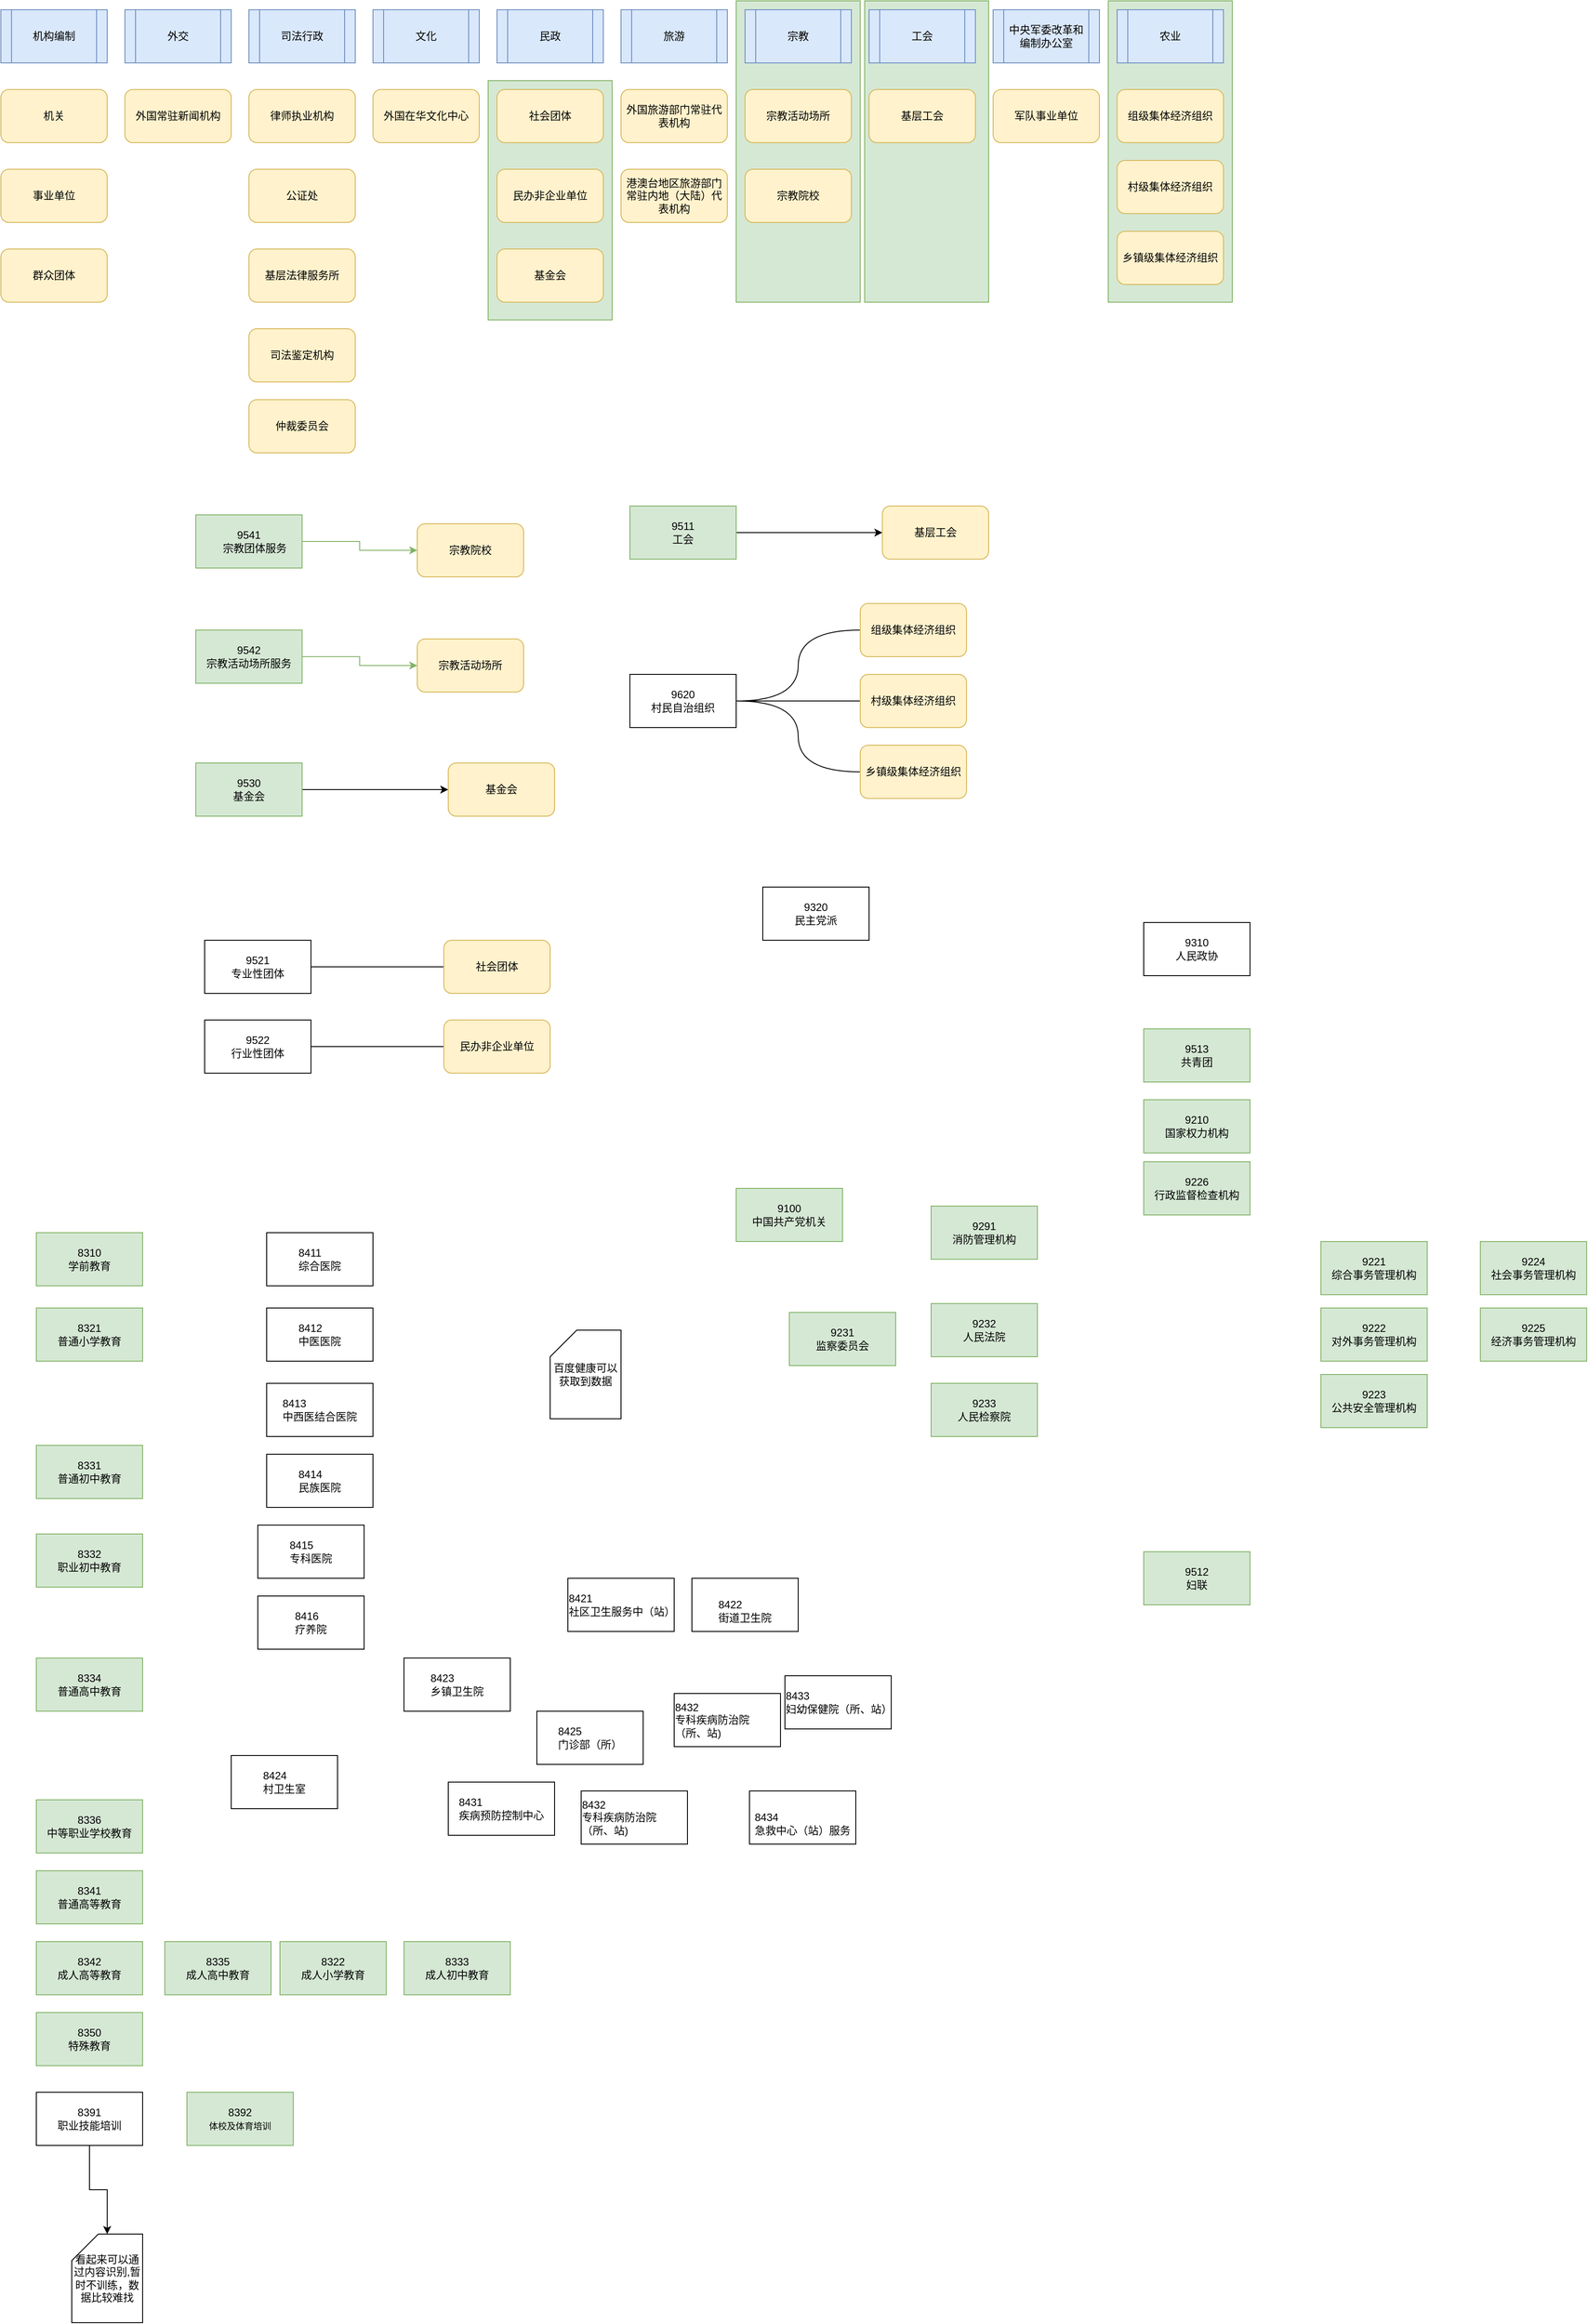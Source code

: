 <mxfile version="24.3.1" type="github">
  <diagram name="第 1 页" id="TCEkxnXiP60emrn67t6N">
    <mxGraphModel dx="1735" dy="1102" grid="1" gridSize="10" guides="1" tooltips="1" connect="1" arrows="1" fold="1" page="1" pageScale="1" pageWidth="1169" pageHeight="827" math="0" shadow="0">
      <root>
        <mxCell id="0" />
        <mxCell id="1" parent="0" />
        <mxCell id="sb7wllfDJqSQQXLiak6v-65" value="" style="rounded=0;whiteSpace=wrap;html=1;fillColor=#d5e8d4;strokeColor=#82b366;" parent="1" vertex="1">
          <mxGeometry x="560" y="90" width="140" height="270" as="geometry" />
        </mxCell>
        <mxCell id="sb7wllfDJqSQQXLiak6v-57" value="" style="rounded=0;whiteSpace=wrap;html=1;fillColor=#d5e8d4;strokeColor=#82b366;" parent="1" vertex="1">
          <mxGeometry x="1260" width="140" height="340" as="geometry" />
        </mxCell>
        <mxCell id="sb7wllfDJqSQQXLiak6v-47" value="" style="rounded=0;whiteSpace=wrap;html=1;fillColor=#d5e8d4;strokeColor=#82b366;" parent="1" vertex="1">
          <mxGeometry x="985" width="140" height="340" as="geometry" />
        </mxCell>
        <mxCell id="sb7wllfDJqSQQXLiak6v-41" value="" style="rounded=0;whiteSpace=wrap;html=1;fillColor=#d5e8d4;strokeColor=#82b366;" parent="1" vertex="1">
          <mxGeometry x="840" width="140" height="340" as="geometry" />
        </mxCell>
        <mxCell id="lLhoDnpnd0AAx_HwMcki-68" style="edgeStyle=orthogonalEdgeStyle;rounded=0;orthogonalLoop=1;jettySize=auto;html=1;exitX=1;exitY=0.5;exitDx=0;exitDy=0;entryX=0;entryY=0.5;entryDx=0;entryDy=0;fillColor=#d5e8d4;strokeColor=#82b366;" edge="1" parent="1" source="sb7wllfDJqSQQXLiak6v-3" target="sb7wllfDJqSQQXLiak6v-6">
          <mxGeometry relative="1" as="geometry" />
        </mxCell>
        <mxCell id="sb7wllfDJqSQQXLiak6v-3" value="&lt;div&gt;&lt;br&gt;&lt;/div&gt;&lt;div&gt;9541&lt;/div&gt;&lt;div&gt;&amp;nbsp; &amp;nbsp; 宗教团体服务&lt;/div&gt;&lt;div&gt;&lt;br&gt;&lt;/div&gt;" style="rounded=0;whiteSpace=wrap;html=1;fillColor=#d5e8d4;strokeColor=#82b366;" parent="1" vertex="1">
          <mxGeometry x="230" y="580" width="120" height="60" as="geometry" />
        </mxCell>
        <mxCell id="lLhoDnpnd0AAx_HwMcki-67" style="edgeStyle=orthogonalEdgeStyle;rounded=0;orthogonalLoop=1;jettySize=auto;html=1;exitX=1;exitY=0.5;exitDx=0;exitDy=0;entryX=0;entryY=0.5;entryDx=0;entryDy=0;fillColor=#d5e8d4;strokeColor=#82b366;" edge="1" parent="1" source="sb7wllfDJqSQQXLiak6v-4" target="sb7wllfDJqSQQXLiak6v-5">
          <mxGeometry relative="1" as="geometry" />
        </mxCell>
        <mxCell id="sb7wllfDJqSQQXLiak6v-4" value="&lt;div&gt;9542&lt;/div&gt;宗教活动场所服务" style="rounded=0;whiteSpace=wrap;html=1;fillColor=#d5e8d4;strokeColor=#82b366;" parent="1" vertex="1">
          <mxGeometry x="230" y="710" width="120" height="60" as="geometry" />
        </mxCell>
        <mxCell id="sb7wllfDJqSQQXLiak6v-5" value="宗教活动场所" style="rounded=1;whiteSpace=wrap;html=1;fillColor=#fff2cc;strokeColor=#d6b656;" parent="1" vertex="1">
          <mxGeometry x="480" y="720" width="120" height="60" as="geometry" />
        </mxCell>
        <mxCell id="sb7wllfDJqSQQXLiak6v-6" value="宗教院校" style="rounded=1;whiteSpace=wrap;html=1;fillColor=#fff2cc;strokeColor=#d6b656;" parent="1" vertex="1">
          <mxGeometry x="480" y="590" width="120" height="60" as="geometry" />
        </mxCell>
        <mxCell id="sb7wllfDJqSQQXLiak6v-7" value="机构编制" style="shape=process;whiteSpace=wrap;html=1;backgroundOutline=1;fillColor=#dae8fc;strokeColor=#6c8ebf;" parent="1" vertex="1">
          <mxGeometry x="10" y="10" width="120" height="60" as="geometry" />
        </mxCell>
        <mxCell id="sb7wllfDJqSQQXLiak6v-8" value="机关" style="rounded=1;whiteSpace=wrap;html=1;fillColor=#fff2cc;strokeColor=#d6b656;" parent="1" vertex="1">
          <mxGeometry x="10" y="100" width="120" height="60" as="geometry" />
        </mxCell>
        <mxCell id="sb7wllfDJqSQQXLiak6v-9" value="事业单位" style="rounded=1;whiteSpace=wrap;html=1;fillColor=#fff2cc;strokeColor=#d6b656;" parent="1" vertex="1">
          <mxGeometry x="10" y="190" width="120" height="60" as="geometry" />
        </mxCell>
        <mxCell id="sb7wllfDJqSQQXLiak6v-10" value="群众团体" style="rounded=1;whiteSpace=wrap;html=1;fillColor=#fff2cc;strokeColor=#d6b656;" parent="1" vertex="1">
          <mxGeometry x="10" y="280" width="120" height="60" as="geometry" />
        </mxCell>
        <mxCell id="sb7wllfDJqSQQXLiak6v-12" value="外交" style="shape=process;whiteSpace=wrap;html=1;backgroundOutline=1;fillColor=#dae8fc;strokeColor=#6c8ebf;" parent="1" vertex="1">
          <mxGeometry x="150" y="10" width="120" height="60" as="geometry" />
        </mxCell>
        <mxCell id="sb7wllfDJqSQQXLiak6v-13" value="外国常驻新闻机构" style="rounded=1;whiteSpace=wrap;html=1;fillColor=#fff2cc;strokeColor=#d6b656;" parent="1" vertex="1">
          <mxGeometry x="150" y="100" width="120" height="60" as="geometry" />
        </mxCell>
        <mxCell id="sb7wllfDJqSQQXLiak6v-14" value="司法行政" style="shape=process;whiteSpace=wrap;html=1;backgroundOutline=1;fillColor=#dae8fc;strokeColor=#6c8ebf;" parent="1" vertex="1">
          <mxGeometry x="290" y="10" width="120" height="60" as="geometry" />
        </mxCell>
        <mxCell id="sb7wllfDJqSQQXLiak6v-15" value="律师执业机构" style="rounded=1;whiteSpace=wrap;html=1;fillColor=#fff2cc;strokeColor=#d6b656;" parent="1" vertex="1">
          <mxGeometry x="290" y="100" width="120" height="60" as="geometry" />
        </mxCell>
        <mxCell id="sb7wllfDJqSQQXLiak6v-16" value="公证处" style="rounded=1;whiteSpace=wrap;html=1;fillColor=#fff2cc;strokeColor=#d6b656;" parent="1" vertex="1">
          <mxGeometry x="290" y="190" width="120" height="60" as="geometry" />
        </mxCell>
        <mxCell id="sb7wllfDJqSQQXLiak6v-17" value="基层法律服务所" style="rounded=1;whiteSpace=wrap;html=1;fillColor=#fff2cc;strokeColor=#d6b656;" parent="1" vertex="1">
          <mxGeometry x="290" y="280" width="120" height="60" as="geometry" />
        </mxCell>
        <mxCell id="sb7wllfDJqSQQXLiak6v-18" value="司法鉴定机构" style="rounded=1;whiteSpace=wrap;html=1;fillColor=#fff2cc;strokeColor=#d6b656;" parent="1" vertex="1">
          <mxGeometry x="290" y="370" width="120" height="60" as="geometry" />
        </mxCell>
        <mxCell id="sb7wllfDJqSQQXLiak6v-19" value="仲裁委员会" style="rounded=1;whiteSpace=wrap;html=1;fillColor=#fff2cc;strokeColor=#d6b656;" parent="1" vertex="1">
          <mxGeometry x="290" y="450" width="120" height="60" as="geometry" />
        </mxCell>
        <mxCell id="sb7wllfDJqSQQXLiak6v-20" value="文化" style="shape=process;whiteSpace=wrap;html=1;backgroundOutline=1;fillColor=#dae8fc;strokeColor=#6c8ebf;" parent="1" vertex="1">
          <mxGeometry x="430" y="10" width="120" height="60" as="geometry" />
        </mxCell>
        <mxCell id="sb7wllfDJqSQQXLiak6v-22" value="外国在华文化中心" style="rounded=1;whiteSpace=wrap;html=1;fillColor=#fff2cc;strokeColor=#d6b656;" parent="1" vertex="1">
          <mxGeometry x="430" y="100" width="120" height="60" as="geometry" />
        </mxCell>
        <mxCell id="sb7wllfDJqSQQXLiak6v-23" value="民政" style="shape=process;whiteSpace=wrap;html=1;backgroundOutline=1;fillColor=#dae8fc;strokeColor=#6c8ebf;" parent="1" vertex="1">
          <mxGeometry x="570" y="10" width="120" height="60" as="geometry" />
        </mxCell>
        <mxCell id="sb7wllfDJqSQQXLiak6v-24" value="旅游" style="shape=process;whiteSpace=wrap;html=1;backgroundOutline=1;fillColor=#dae8fc;strokeColor=#6c8ebf;" parent="1" vertex="1">
          <mxGeometry x="710" y="10" width="120" height="60" as="geometry" />
        </mxCell>
        <mxCell id="sb7wllfDJqSQQXLiak6v-25" value="宗教" style="shape=process;whiteSpace=wrap;html=1;backgroundOutline=1;fillColor=#dae8fc;strokeColor=#6c8ebf;" parent="1" vertex="1">
          <mxGeometry x="850" y="10" width="120" height="60" as="geometry" />
        </mxCell>
        <mxCell id="sb7wllfDJqSQQXLiak6v-26" value="工会" style="shape=process;whiteSpace=wrap;html=1;backgroundOutline=1;fillColor=#dae8fc;strokeColor=#6c8ebf;" parent="1" vertex="1">
          <mxGeometry x="990" y="10" width="120" height="60" as="geometry" />
        </mxCell>
        <mxCell id="sb7wllfDJqSQQXLiak6v-27" value="中央军委改革和编制办公室" style="shape=process;whiteSpace=wrap;html=1;backgroundOutline=1;fillColor=#dae8fc;strokeColor=#6c8ebf;" parent="1" vertex="1">
          <mxGeometry x="1130" y="10" width="120" height="60" as="geometry" />
        </mxCell>
        <mxCell id="sb7wllfDJqSQQXLiak6v-28" value="农业" style="shape=process;whiteSpace=wrap;html=1;backgroundOutline=1;fillColor=#dae8fc;strokeColor=#6c8ebf;" parent="1" vertex="1">
          <mxGeometry x="1270" y="10" width="120" height="60" as="geometry" />
        </mxCell>
        <mxCell id="sb7wllfDJqSQQXLiak6v-29" value="社会团体" style="rounded=1;whiteSpace=wrap;html=1;fillColor=#fff2cc;strokeColor=#d6b656;" parent="1" vertex="1">
          <mxGeometry x="570" y="100" width="120" height="60" as="geometry" />
        </mxCell>
        <mxCell id="sb7wllfDJqSQQXLiak6v-30" value="民办非企业单位" style="rounded=1;whiteSpace=wrap;html=1;fillColor=#fff2cc;strokeColor=#d6b656;" parent="1" vertex="1">
          <mxGeometry x="570" y="190" width="120" height="60" as="geometry" />
        </mxCell>
        <mxCell id="sb7wllfDJqSQQXLiak6v-31" value="基金会" style="rounded=1;whiteSpace=wrap;html=1;fillColor=#fff2cc;strokeColor=#d6b656;" parent="1" vertex="1">
          <mxGeometry x="570" y="280" width="120" height="60" as="geometry" />
        </mxCell>
        <mxCell id="sb7wllfDJqSQQXLiak6v-32" value="外国旅游部门常驻代表机构" style="rounded=1;whiteSpace=wrap;html=1;fillColor=#fff2cc;strokeColor=#d6b656;" parent="1" vertex="1">
          <mxGeometry x="710" y="100" width="120" height="60" as="geometry" />
        </mxCell>
        <mxCell id="sb7wllfDJqSQQXLiak6v-33" value="港澳台地区旅游部门常驻内地（大陆）代表机构" style="rounded=1;whiteSpace=wrap;html=1;fillColor=#fff2cc;strokeColor=#d6b656;" parent="1" vertex="1">
          <mxGeometry x="710" y="190" width="120" height="60" as="geometry" />
        </mxCell>
        <mxCell id="sb7wllfDJqSQQXLiak6v-34" value="宗教活动场所" style="rounded=1;whiteSpace=wrap;html=1;fillColor=#fff2cc;strokeColor=#d6b656;" parent="1" vertex="1">
          <mxGeometry x="850" y="100" width="120" height="60" as="geometry" />
        </mxCell>
        <mxCell id="sb7wllfDJqSQQXLiak6v-35" value="宗教院校" style="rounded=1;whiteSpace=wrap;html=1;fillColor=#fff2cc;strokeColor=#d6b656;" parent="1" vertex="1">
          <mxGeometry x="850" y="190" width="120" height="60" as="geometry" />
        </mxCell>
        <mxCell id="sb7wllfDJqSQQXLiak6v-36" value="基层工会" style="rounded=1;whiteSpace=wrap;html=1;fillColor=#fff2cc;strokeColor=#d6b656;" parent="1" vertex="1">
          <mxGeometry x="990" y="100" width="120" height="60" as="geometry" />
        </mxCell>
        <mxCell id="sb7wllfDJqSQQXLiak6v-37" value="军队事业单位" style="rounded=1;whiteSpace=wrap;html=1;fillColor=#fff2cc;strokeColor=#d6b656;" parent="1" vertex="1">
          <mxGeometry x="1130" y="100" width="120" height="60" as="geometry" />
        </mxCell>
        <mxCell id="sb7wllfDJqSQQXLiak6v-38" value="组级集体经济组织" style="rounded=1;whiteSpace=wrap;html=1;fillColor=#fff2cc;strokeColor=#d6b656;" parent="1" vertex="1">
          <mxGeometry x="1270" y="100" width="120" height="60" as="geometry" />
        </mxCell>
        <mxCell id="sb7wllfDJqSQQXLiak6v-39" value="村级集体经济组织" style="rounded=1;whiteSpace=wrap;html=1;fillColor=#fff2cc;strokeColor=#d6b656;" parent="1" vertex="1">
          <mxGeometry x="1270" y="180" width="120" height="60" as="geometry" />
        </mxCell>
        <mxCell id="sb7wllfDJqSQQXLiak6v-40" value="乡镇级集体经济组织" style="rounded=1;whiteSpace=wrap;html=1;fillColor=#fff2cc;strokeColor=#d6b656;" parent="1" vertex="1">
          <mxGeometry x="1270" y="260" width="120" height="60" as="geometry" />
        </mxCell>
        <mxCell id="sb7wllfDJqSQQXLiak6v-44" style="edgeStyle=orthogonalEdgeStyle;rounded=0;orthogonalLoop=1;jettySize=auto;html=1;exitX=1;exitY=0.5;exitDx=0;exitDy=0;" parent="1" source="sb7wllfDJqSQQXLiak6v-45" target="sb7wllfDJqSQQXLiak6v-46" edge="1">
          <mxGeometry relative="1" as="geometry" />
        </mxCell>
        <mxCell id="sb7wllfDJqSQQXLiak6v-45" value="9511&lt;div&gt;&lt;/div&gt;&lt;div&gt;工会&lt;br&gt;&lt;/div&gt;" style="rounded=0;whiteSpace=wrap;html=1;fillColor=#d5e8d4;strokeColor=#82b366;" parent="1" vertex="1">
          <mxGeometry x="720" y="570" width="120" height="60" as="geometry" />
        </mxCell>
        <mxCell id="sb7wllfDJqSQQXLiak6v-46" value="基层工会" style="rounded=1;whiteSpace=wrap;html=1;fillColor=#fff2cc;strokeColor=#d6b656;" parent="1" vertex="1">
          <mxGeometry x="1005" y="570" width="120" height="60" as="geometry" />
        </mxCell>
        <mxCell id="sb7wllfDJqSQQXLiak6v-54" style="edgeStyle=orthogonalEdgeStyle;rounded=0;orthogonalLoop=1;jettySize=auto;html=1;exitX=1;exitY=0.5;exitDx=0;exitDy=0;entryX=0;entryY=0.5;entryDx=0;entryDy=0;curved=1;endArrow=none;endFill=0;" parent="1" source="sb7wllfDJqSQQXLiak6v-49" target="sb7wllfDJqSQQXLiak6v-51" edge="1">
          <mxGeometry relative="1" as="geometry" />
        </mxCell>
        <mxCell id="sb7wllfDJqSQQXLiak6v-55" style="edgeStyle=orthogonalEdgeStyle;rounded=0;orthogonalLoop=1;jettySize=auto;html=1;exitX=1;exitY=0.5;exitDx=0;exitDy=0;curved=1;endArrow=none;endFill=0;" parent="1" source="sb7wllfDJqSQQXLiak6v-49" target="sb7wllfDJqSQQXLiak6v-52" edge="1">
          <mxGeometry relative="1" as="geometry" />
        </mxCell>
        <mxCell id="sb7wllfDJqSQQXLiak6v-56" style="edgeStyle=orthogonalEdgeStyle;rounded=0;orthogonalLoop=1;jettySize=auto;html=1;exitX=1;exitY=0.5;exitDx=0;exitDy=0;entryX=0;entryY=0.5;entryDx=0;entryDy=0;curved=1;endArrow=none;endFill=0;" parent="1" source="sb7wllfDJqSQQXLiak6v-49" target="sb7wllfDJqSQQXLiak6v-53" edge="1">
          <mxGeometry relative="1" as="geometry" />
        </mxCell>
        <mxCell id="sb7wllfDJqSQQXLiak6v-49" value="&lt;div&gt;9620&lt;br&gt;村民自治组织&lt;br&gt;&lt;/div&gt;" style="rounded=0;whiteSpace=wrap;html=1;" parent="1" vertex="1">
          <mxGeometry x="720" y="760" width="120" height="60" as="geometry" />
        </mxCell>
        <mxCell id="sb7wllfDJqSQQXLiak6v-51" value="组级集体经济组织" style="rounded=1;whiteSpace=wrap;html=1;fillColor=#fff2cc;strokeColor=#d6b656;" parent="1" vertex="1">
          <mxGeometry x="980" y="680" width="120" height="60" as="geometry" />
        </mxCell>
        <mxCell id="sb7wllfDJqSQQXLiak6v-52" value="村级集体经济组织" style="rounded=1;whiteSpace=wrap;html=1;fillColor=#fff2cc;strokeColor=#d6b656;" parent="1" vertex="1">
          <mxGeometry x="980" y="760" width="120" height="60" as="geometry" />
        </mxCell>
        <mxCell id="sb7wllfDJqSQQXLiak6v-53" value="乡镇级集体经济组织" style="rounded=1;whiteSpace=wrap;html=1;fillColor=#fff2cc;strokeColor=#d6b656;" parent="1" vertex="1">
          <mxGeometry x="980" y="840" width="120" height="60" as="geometry" />
        </mxCell>
        <mxCell id="sb7wllfDJqSQQXLiak6v-58" style="edgeStyle=orthogonalEdgeStyle;rounded=0;orthogonalLoop=1;jettySize=auto;html=1;exitX=1;exitY=0.5;exitDx=0;exitDy=0;" parent="1" source="sb7wllfDJqSQQXLiak6v-59" target="sb7wllfDJqSQQXLiak6v-60" edge="1">
          <mxGeometry relative="1" as="geometry" />
        </mxCell>
        <mxCell id="sb7wllfDJqSQQXLiak6v-59" value="9530&lt;br&gt;基金会&lt;br&gt;&lt;div&gt;&lt;/div&gt;" style="rounded=0;whiteSpace=wrap;html=1;fillColor=#d5e8d4;strokeColor=#82b366;" parent="1" vertex="1">
          <mxGeometry x="230" y="860" width="120" height="60" as="geometry" />
        </mxCell>
        <mxCell id="sb7wllfDJqSQQXLiak6v-60" value="基金会" style="rounded=1;whiteSpace=wrap;html=1;fillColor=#fff2cc;strokeColor=#d6b656;" parent="1" vertex="1">
          <mxGeometry x="515" y="860" width="120" height="60" as="geometry" />
        </mxCell>
        <mxCell id="sb7wllfDJqSQQXLiak6v-62" style="edgeStyle=orthogonalEdgeStyle;rounded=0;orthogonalLoop=1;jettySize=auto;html=1;exitX=1;exitY=0.5;exitDx=0;exitDy=0;endArrow=none;endFill=0;" parent="1" source="sb7wllfDJqSQQXLiak6v-63" edge="1">
          <mxGeometry relative="1" as="geometry">
            <mxPoint x="530" y="1090" as="targetPoint" />
          </mxGeometry>
        </mxCell>
        <mxCell id="sb7wllfDJqSQQXLiak6v-63" value="&lt;div&gt;&lt;span style=&quot;background-color: initial;&quot;&gt;9521&lt;/span&gt;&lt;br&gt;&lt;/div&gt;&lt;div&gt;&lt;span style=&quot;background-color: initial;&quot;&gt;专业性团体&lt;/span&gt;&lt;/div&gt;&lt;div&gt;&lt;/div&gt;" style="rounded=0;whiteSpace=wrap;html=1;" parent="1" vertex="1">
          <mxGeometry x="240" y="1060" width="120" height="60" as="geometry" />
        </mxCell>
        <mxCell id="sb7wllfDJqSQQXLiak6v-66" value="社会团体" style="rounded=1;whiteSpace=wrap;html=1;fillColor=#fff2cc;strokeColor=#d6b656;" parent="1" vertex="1">
          <mxGeometry x="510" y="1060" width="120" height="60" as="geometry" />
        </mxCell>
        <mxCell id="sb7wllfDJqSQQXLiak6v-67" style="edgeStyle=orthogonalEdgeStyle;rounded=0;orthogonalLoop=1;jettySize=auto;html=1;exitX=1;exitY=0.5;exitDx=0;exitDy=0;endArrow=none;endFill=0;" parent="1" source="sb7wllfDJqSQQXLiak6v-68" edge="1">
          <mxGeometry relative="1" as="geometry">
            <mxPoint x="530" y="1180" as="targetPoint" />
          </mxGeometry>
        </mxCell>
        <mxCell id="sb7wllfDJqSQQXLiak6v-68" value="&lt;div&gt;9522&lt;br&gt;&lt;/div&gt;&lt;div&gt;行业性团体&lt;br&gt;&lt;/div&gt;&lt;div&gt;&lt;/div&gt;" style="rounded=0;whiteSpace=wrap;html=1;" parent="1" vertex="1">
          <mxGeometry x="240" y="1150" width="120" height="60" as="geometry" />
        </mxCell>
        <mxCell id="sb7wllfDJqSQQXLiak6v-69" value="民办非企业单位" style="rounded=1;whiteSpace=wrap;html=1;fillColor=#fff2cc;strokeColor=#d6b656;" parent="1" vertex="1">
          <mxGeometry x="510" y="1150" width="120" height="60" as="geometry" />
        </mxCell>
        <mxCell id="sb7wllfDJqSQQXLiak6v-71" value="&lt;div&gt;9224&lt;br&gt;社会事务管理机构&lt;/div&gt;&lt;div&gt;&lt;/div&gt;" style="rounded=0;whiteSpace=wrap;html=1;fillColor=#d5e8d4;strokeColor=#82b366;" parent="1" vertex="1">
          <mxGeometry x="1680" y="1400" width="120" height="60" as="geometry" />
        </mxCell>
        <mxCell id="lLhoDnpnd0AAx_HwMcki-2" value="&lt;div&gt;&lt;span style=&quot;text-align: left;&quot;&gt;8310&lt;br&gt;&lt;/span&gt;&lt;span style=&quot;text-align: left;&quot;&gt;学前教育&lt;/span&gt;&lt;br&gt;&lt;/div&gt;&lt;div&gt;&lt;/div&gt;" style="rounded=0;whiteSpace=wrap;html=1;fillColor=#d5e8d4;strokeColor=#82b366;" vertex="1" parent="1">
          <mxGeometry x="50" y="1390" width="120" height="60" as="geometry" />
        </mxCell>
        <mxCell id="lLhoDnpnd0AAx_HwMcki-3" value="&lt;div&gt;&lt;span style=&quot;text-align: left;&quot;&gt;8321&lt;br&gt;&lt;/span&gt;&lt;span style=&quot;text-align: left;&quot;&gt;普通小学教育&lt;/span&gt;&lt;br&gt;&lt;/div&gt;&lt;div&gt;&lt;/div&gt;" style="rounded=0;whiteSpace=wrap;html=1;fillColor=#d5e8d4;strokeColor=#82b366;" vertex="1" parent="1">
          <mxGeometry x="50" y="1475" width="120" height="60" as="geometry" />
        </mxCell>
        <mxCell id="lLhoDnpnd0AAx_HwMcki-4" value="&lt;div&gt;&lt;span style=&quot;text-align: left;&quot;&gt;8322&lt;br&gt;&lt;/span&gt;&lt;span style=&quot;text-align: left;&quot;&gt;成人小学教育&lt;/span&gt;&lt;br&gt;&lt;/div&gt;&lt;div&gt;&lt;/div&gt;" style="rounded=0;whiteSpace=wrap;html=1;fillColor=#d5e8d4;strokeColor=#82b366;" vertex="1" parent="1">
          <mxGeometry x="325" y="2190" width="120" height="60" as="geometry" />
        </mxCell>
        <mxCell id="lLhoDnpnd0AAx_HwMcki-5" value="&lt;div&gt;&lt;span style=&quot;text-align: left;&quot;&gt;8331&lt;/span&gt;&lt;span style=&quot;text-align: left;&quot;&gt;&lt;br&gt;&lt;/span&gt;&lt;span style=&quot;text-align: left;&quot;&gt;普通初中教育&lt;/span&gt;&lt;br&gt;&lt;/div&gt;&lt;div&gt;&lt;/div&gt;" style="rounded=0;whiteSpace=wrap;html=1;fillColor=#d5e8d4;strokeColor=#82b366;" vertex="1" parent="1">
          <mxGeometry x="50" y="1630" width="120" height="60" as="geometry" />
        </mxCell>
        <mxCell id="lLhoDnpnd0AAx_HwMcki-6" value="&lt;div&gt;&lt;span style=&quot;text-align: left;&quot;&gt;8332&lt;br&gt;&lt;/span&gt;&lt;span style=&quot;text-align: left;&quot;&gt;职业初中教育&lt;/span&gt;&lt;br&gt;&lt;/div&gt;&lt;div&gt;&lt;/div&gt;" style="rounded=0;whiteSpace=wrap;html=1;fillColor=#d5e8d4;strokeColor=#82b366;" vertex="1" parent="1">
          <mxGeometry x="50" y="1730" width="120" height="60" as="geometry" />
        </mxCell>
        <mxCell id="lLhoDnpnd0AAx_HwMcki-7" value="&lt;div&gt;&lt;span style=&quot;text-align: left;&quot;&gt;8333&lt;br&gt;&lt;/span&gt;&lt;span style=&quot;text-align: left;&quot;&gt;成人初中教育&lt;/span&gt;&lt;br&gt;&lt;/div&gt;&lt;div&gt;&lt;/div&gt;" style="rounded=0;whiteSpace=wrap;html=1;fillColor=#d5e8d4;strokeColor=#82b366;" vertex="1" parent="1">
          <mxGeometry x="465" y="2190" width="120" height="60" as="geometry" />
        </mxCell>
        <mxCell id="lLhoDnpnd0AAx_HwMcki-8" value="&lt;div&gt;&lt;span style=&quot;text-align: left;&quot;&gt;8334&lt;br&gt;&lt;/span&gt;&lt;span style=&quot;text-align: left;&quot;&gt;普通高中教育&lt;/span&gt;&lt;br&gt;&lt;/div&gt;&lt;div&gt;&lt;/div&gt;" style="rounded=0;whiteSpace=wrap;html=1;fillColor=#d5e8d4;strokeColor=#82b366;" vertex="1" parent="1">
          <mxGeometry x="50" y="1870" width="120" height="60" as="geometry" />
        </mxCell>
        <mxCell id="lLhoDnpnd0AAx_HwMcki-9" value="&lt;div&gt;&lt;span style=&quot;text-align: left;&quot;&gt;8335&lt;br&gt;&lt;/span&gt;&lt;span style=&quot;text-align: left;&quot;&gt;成人高中教育&lt;/span&gt;&lt;br&gt;&lt;/div&gt;&lt;div&gt;&lt;/div&gt;" style="rounded=0;whiteSpace=wrap;html=1;fillColor=#d5e8d4;strokeColor=#82b366;" vertex="1" parent="1">
          <mxGeometry x="195" y="2190" width="120" height="60" as="geometry" />
        </mxCell>
        <mxCell id="lLhoDnpnd0AAx_HwMcki-10" value="&lt;div&gt;&lt;span style=&quot;text-align: left;&quot;&gt;8336&lt;br&gt;&lt;/span&gt;&lt;span style=&quot;text-align: left;&quot;&gt;中等职业学校教育&lt;/span&gt;&lt;br&gt;&lt;/div&gt;&lt;div&gt;&lt;/div&gt;" style="rounded=0;whiteSpace=wrap;html=1;fillColor=#d5e8d4;strokeColor=#82b366;" vertex="1" parent="1">
          <mxGeometry x="50" y="2030" width="120" height="60" as="geometry" />
        </mxCell>
        <mxCell id="lLhoDnpnd0AAx_HwMcki-11" value="&lt;div&gt;&lt;span style=&quot;text-align: left;&quot;&gt;8341&lt;br&gt;&lt;/span&gt;&lt;span style=&quot;text-align: left;&quot;&gt;普通高等教育&lt;/span&gt;&lt;br&gt;&lt;/div&gt;&lt;div&gt;&lt;/div&gt;" style="rounded=0;whiteSpace=wrap;html=1;fillColor=#d5e8d4;strokeColor=#82b366;" vertex="1" parent="1">
          <mxGeometry x="50" y="2110" width="120" height="60" as="geometry" />
        </mxCell>
        <mxCell id="lLhoDnpnd0AAx_HwMcki-12" value="&lt;div&gt;&lt;span style=&quot;text-align: left;&quot;&gt;8342&lt;br&gt;&lt;/span&gt;&lt;span style=&quot;text-align: left;&quot;&gt;成人高等教育&lt;/span&gt;&lt;br&gt;&lt;/div&gt;&lt;div&gt;&lt;/div&gt;" style="rounded=0;whiteSpace=wrap;html=1;fillColor=#d5e8d4;strokeColor=#82b366;" vertex="1" parent="1">
          <mxGeometry x="50" y="2190" width="120" height="60" as="geometry" />
        </mxCell>
        <mxCell id="lLhoDnpnd0AAx_HwMcki-13" value="&lt;div&gt;&lt;span style=&quot;text-align: left; background-color: initial;&quot;&gt;8350&lt;br&gt;&lt;div style=&quot;text-align: left;&quot;&gt;特殊教育&lt;br&gt;&lt;/div&gt;&lt;/span&gt;&lt;/div&gt;&lt;div&gt;&lt;/div&gt;" style="rounded=0;whiteSpace=wrap;html=1;fillColor=#d5e8d4;strokeColor=#82b366;" vertex="1" parent="1">
          <mxGeometry x="50" y="2270" width="120" height="60" as="geometry" />
        </mxCell>
        <mxCell id="lLhoDnpnd0AAx_HwMcki-14" value="&lt;div&gt;&lt;span style=&quot;text-align: left;&quot;&gt;8391&lt;br&gt;&lt;/span&gt;&lt;span style=&quot;text-align: left;&quot;&gt;职业技能培训&lt;/span&gt;&lt;br&gt;&lt;/div&gt;&lt;div&gt;&lt;/div&gt;" style="rounded=0;whiteSpace=wrap;html=1;" vertex="1" parent="1">
          <mxGeometry x="50" y="2360" width="120" height="60" as="geometry" />
        </mxCell>
        <mxCell id="lLhoDnpnd0AAx_HwMcki-15" value="&lt;div&gt;&lt;div style=&quot;text-align: left;&quot;&gt;8411&lt;/div&gt;&lt;div style=&quot;text-align: left;&quot;&gt;&lt;span style=&quot;background-color: initial;&quot;&gt;综合医院&lt;/span&gt;&lt;/div&gt;&lt;/div&gt;&lt;div&gt;&lt;/div&gt;" style="rounded=0;whiteSpace=wrap;html=1;" vertex="1" parent="1">
          <mxGeometry x="310" y="1390" width="120" height="60" as="geometry" />
        </mxCell>
        <mxCell id="lLhoDnpnd0AAx_HwMcki-16" value="&lt;div&gt;&lt;div style=&quot;text-align: left;&quot;&gt;&lt;div&gt;8412&lt;/div&gt;&lt;div&gt;中医医院&lt;/div&gt;&lt;/div&gt;&lt;/div&gt;&lt;div&gt;&lt;/div&gt;" style="rounded=0;whiteSpace=wrap;html=1;" vertex="1" parent="1">
          <mxGeometry x="310" y="1475" width="120" height="60" as="geometry" />
        </mxCell>
        <mxCell id="lLhoDnpnd0AAx_HwMcki-25" value="&lt;div&gt;&lt;div style=&quot;text-align: left;&quot;&gt;&lt;div&gt;8416&lt;/div&gt;&lt;div&gt;疗养院&lt;/div&gt;&lt;/div&gt;&lt;/div&gt;&lt;div&gt;&lt;/div&gt;" style="rounded=0;whiteSpace=wrap;html=1;" vertex="1" parent="1">
          <mxGeometry x="300" y="1800" width="120" height="60" as="geometry" />
        </mxCell>
        <mxCell id="lLhoDnpnd0AAx_HwMcki-26" value="&lt;div&gt;&lt;div style=&quot;text-align: left;&quot;&gt;&lt;div&gt;8425&lt;/div&gt;&lt;div&gt;门诊部（所）&lt;/div&gt;&lt;/div&gt;&lt;/div&gt;&lt;div&gt;&lt;/div&gt;" style="rounded=0;whiteSpace=wrap;html=1;" vertex="1" parent="1">
          <mxGeometry x="615" y="1930" width="120" height="60" as="geometry" />
        </mxCell>
        <mxCell id="lLhoDnpnd0AAx_HwMcki-27" value="&lt;div&gt;&lt;div style=&quot;text-align: left;&quot;&gt;&lt;div&gt;8421&lt;/div&gt;&lt;div&gt;社区卫生服务中（站）&lt;/div&gt;&lt;/div&gt;&lt;/div&gt;&lt;div&gt;&lt;/div&gt;" style="rounded=0;whiteSpace=wrap;html=1;" vertex="1" parent="1">
          <mxGeometry x="650" y="1780" width="120" height="60" as="geometry" />
        </mxCell>
        <mxCell id="lLhoDnpnd0AAx_HwMcki-29" value="&lt;div&gt;&lt;div style=&quot;text-align: left;&quot;&gt;&lt;div&gt;8415&lt;/div&gt;&lt;div&gt;专科医院&lt;/div&gt;&lt;/div&gt;&lt;/div&gt;&lt;div&gt;&lt;/div&gt;" style="rounded=0;whiteSpace=wrap;html=1;" vertex="1" parent="1">
          <mxGeometry x="300" y="1720" width="120" height="60" as="geometry" />
        </mxCell>
        <mxCell id="lLhoDnpnd0AAx_HwMcki-30" value="&lt;div&gt;&lt;div style=&quot;text-align: left;&quot;&gt;&lt;div&gt;8424&lt;/div&gt;&lt;div&gt;村卫生室&lt;/div&gt;&lt;/div&gt;&lt;/div&gt;&lt;div&gt;&lt;/div&gt;" style="rounded=0;whiteSpace=wrap;html=1;" vertex="1" parent="1">
          <mxGeometry x="270" y="1980" width="120" height="60" as="geometry" />
        </mxCell>
        <mxCell id="lLhoDnpnd0AAx_HwMcki-31" value="&lt;div&gt;&lt;div style=&quot;text-align: left;&quot;&gt;&lt;div&gt;8423&lt;/div&gt;&lt;div&gt;乡镇卫生院&lt;/div&gt;&lt;/div&gt;&lt;/div&gt;&lt;div&gt;&lt;/div&gt;" style="rounded=0;whiteSpace=wrap;html=1;" vertex="1" parent="1">
          <mxGeometry x="465" y="1870" width="120" height="60" as="geometry" />
        </mxCell>
        <mxCell id="lLhoDnpnd0AAx_HwMcki-32" value="&lt;div&gt;&lt;div style=&quot;text-align: left;&quot;&gt;&lt;div&gt;8413&lt;/div&gt;&lt;div&gt;中西医结合医院&lt;/div&gt;&lt;/div&gt;&lt;/div&gt;&lt;div&gt;&lt;/div&gt;" style="rounded=0;whiteSpace=wrap;html=1;" vertex="1" parent="1">
          <mxGeometry x="310" y="1560" width="120" height="60" as="geometry" />
        </mxCell>
        <mxCell id="lLhoDnpnd0AAx_HwMcki-33" value="&lt;div&gt;&lt;div style=&quot;text-align: left;&quot;&gt;&lt;div&gt;8414&lt;/div&gt;&lt;div&gt;民族医院&lt;/div&gt;&lt;/div&gt;&lt;/div&gt;&lt;div&gt;&lt;/div&gt;" style="rounded=0;whiteSpace=wrap;html=1;" vertex="1" parent="1">
          <mxGeometry x="310" y="1640" width="120" height="60" as="geometry" />
        </mxCell>
        <mxCell id="lLhoDnpnd0AAx_HwMcki-34" value="&lt;div&gt;&lt;div style=&quot;text-align: left;&quot;&gt;&lt;div&gt;&lt;br&gt;&lt;/div&gt;&lt;div&gt;8422&lt;/div&gt;&lt;div&gt;街道卫生院&lt;/div&gt;&lt;/div&gt;&lt;/div&gt;&lt;div&gt;&lt;/div&gt;" style="rounded=0;whiteSpace=wrap;html=1;" vertex="1" parent="1">
          <mxGeometry x="790" y="1780" width="120" height="60" as="geometry" />
        </mxCell>
        <mxCell id="lLhoDnpnd0AAx_HwMcki-36" value="&lt;div&gt;&lt;div style=&quot;text-align: left;&quot;&gt;&lt;div&gt;8431&lt;/div&gt;&lt;div&gt;疾病预防控制中心&lt;/div&gt;&lt;/div&gt;&lt;/div&gt;&lt;div&gt;&lt;/div&gt;" style="rounded=0;whiteSpace=wrap;html=1;" vertex="1" parent="1">
          <mxGeometry x="515" y="2010" width="120" height="60" as="geometry" />
        </mxCell>
        <mxCell id="lLhoDnpnd0AAx_HwMcki-37" value="&lt;div&gt;&lt;div style=&quot;text-align: left;&quot;&gt;&lt;div&gt;8432&lt;/div&gt;&lt;div&gt;专科疾病防治院（所、站)&lt;/div&gt;&lt;/div&gt;&lt;/div&gt;&lt;div&gt;&lt;/div&gt;" style="rounded=0;whiteSpace=wrap;html=1;" vertex="1" parent="1">
          <mxGeometry x="665" y="2020" width="120" height="60" as="geometry" />
        </mxCell>
        <mxCell id="lLhoDnpnd0AAx_HwMcki-38" value="&lt;div&gt;&lt;div style=&quot;text-align: left;&quot;&gt;&lt;div&gt;8432&lt;/div&gt;&lt;div&gt;专科疾病防治院（所、站)&lt;/div&gt;&lt;/div&gt;&lt;/div&gt;&lt;div&gt;&lt;/div&gt;" style="rounded=0;whiteSpace=wrap;html=1;" vertex="1" parent="1">
          <mxGeometry x="770" y="1910" width="120" height="60" as="geometry" />
        </mxCell>
        <mxCell id="lLhoDnpnd0AAx_HwMcki-39" value="&lt;div&gt;&lt;div style=&quot;text-align: left;&quot;&gt;&lt;div&gt;&lt;br&gt;&lt;/div&gt;&lt;div&gt;8434&lt;/div&gt;&lt;div&gt;急救中心（站）服务&lt;/div&gt;&lt;/div&gt;&lt;/div&gt;&lt;div&gt;&lt;/div&gt;" style="rounded=0;whiteSpace=wrap;html=1;" vertex="1" parent="1">
          <mxGeometry x="855" y="2020" width="120" height="60" as="geometry" />
        </mxCell>
        <mxCell id="lLhoDnpnd0AAx_HwMcki-40" value="&lt;div&gt;&lt;div style=&quot;text-align: left;&quot;&gt;&lt;div&gt;8433&lt;/div&gt;&lt;div&gt;妇幼保健院（所、站）&lt;/div&gt;&lt;/div&gt;&lt;/div&gt;&lt;div&gt;&lt;/div&gt;" style="rounded=0;whiteSpace=wrap;html=1;" vertex="1" parent="1">
          <mxGeometry x="895" y="1890" width="120" height="60" as="geometry" />
        </mxCell>
        <mxCell id="lLhoDnpnd0AAx_HwMcki-41" value="&lt;div&gt;&lt;div&gt;9226&lt;/div&gt;&lt;div&gt;行政监督检查机构&lt;/div&gt;&lt;/div&gt;" style="rounded=0;whiteSpace=wrap;html=1;fillColor=#d5e8d4;strokeColor=#82b366;" vertex="1" parent="1">
          <mxGeometry x="1300" y="1310" width="120" height="60" as="geometry" />
        </mxCell>
        <mxCell id="lLhoDnpnd0AAx_HwMcki-42" value="&lt;div&gt;&lt;div&gt;9512&lt;/div&gt;&lt;div&gt;妇联&lt;/div&gt;&lt;/div&gt;" style="rounded=0;whiteSpace=wrap;html=1;fillColor=#d5e8d4;strokeColor=#82b366;" vertex="1" parent="1">
          <mxGeometry x="1300" y="1750" width="120" height="60" as="geometry" />
        </mxCell>
        <mxCell id="lLhoDnpnd0AAx_HwMcki-43" value="&lt;div&gt;&lt;div&gt;9210&lt;/div&gt;&lt;div&gt;国家权力机构&lt;/div&gt;&lt;/div&gt;" style="rounded=0;whiteSpace=wrap;html=1;fillColor=#d5e8d4;strokeColor=#82b366;" vertex="1" parent="1">
          <mxGeometry x="1300" y="1240" width="120" height="60" as="geometry" />
        </mxCell>
        <mxCell id="lLhoDnpnd0AAx_HwMcki-44" value="&lt;div&gt;&lt;div&gt;9513&lt;/div&gt;&lt;div&gt;共青团&lt;/div&gt;&lt;/div&gt;" style="rounded=0;whiteSpace=wrap;html=1;fillColor=#d5e8d4;strokeColor=#82b366;" vertex="1" parent="1">
          <mxGeometry x="1300" y="1160" width="120" height="60" as="geometry" />
        </mxCell>
        <mxCell id="lLhoDnpnd0AAx_HwMcki-45" value="&lt;div&gt;&lt;div&gt;9223&lt;/div&gt;&lt;div&gt;公共安全管理机构&lt;/div&gt;&lt;/div&gt;" style="rounded=0;whiteSpace=wrap;html=1;fillColor=#d5e8d4;strokeColor=#82b366;" vertex="1" parent="1">
          <mxGeometry x="1500" y="1550" width="120" height="60" as="geometry" />
        </mxCell>
        <mxCell id="lLhoDnpnd0AAx_HwMcki-46" value="&lt;div&gt;&lt;div&gt;9232&lt;/div&gt;&lt;div&gt;人民法院&lt;/div&gt;&lt;/div&gt;" style="rounded=0;whiteSpace=wrap;html=1;fillColor=#d5e8d4;strokeColor=#82b366;" vertex="1" parent="1">
          <mxGeometry x="1060" y="1470" width="120" height="60" as="geometry" />
        </mxCell>
        <mxCell id="lLhoDnpnd0AAx_HwMcki-47" value="9233&#xa;人民检察院" style="rounded=0;whiteSpace=wrap;html=1;fillColor=#d5e8d4;strokeColor=#82b366;" vertex="1" parent="1">
          <mxGeometry x="1060" y="1560" width="120" height="60" as="geometry" />
        </mxCell>
        <mxCell id="lLhoDnpnd0AAx_HwMcki-48" value="&lt;div&gt;&lt;div&gt;9310&lt;/div&gt;&lt;div&gt;人民政协&lt;/div&gt;&lt;/div&gt;" style="rounded=0;whiteSpace=wrap;html=1;" vertex="1" parent="1">
          <mxGeometry x="1300" y="1040" width="120" height="60" as="geometry" />
        </mxCell>
        <mxCell id="lLhoDnpnd0AAx_HwMcki-49" value="&lt;div&gt;&lt;div&gt;9100&lt;/div&gt;&lt;div&gt;中国共产党机关&lt;/div&gt;&lt;/div&gt;" style="rounded=0;whiteSpace=wrap;html=1;fillColor=#d5e8d4;strokeColor=#82b366;" vertex="1" parent="1">
          <mxGeometry x="840" y="1340" width="120" height="60" as="geometry" />
        </mxCell>
        <mxCell id="lLhoDnpnd0AAx_HwMcki-51" value="&lt;div&gt;&lt;div&gt;9291&lt;/div&gt;&lt;div&gt;消防管理机构&lt;/div&gt;&lt;/div&gt;" style="rounded=0;whiteSpace=wrap;html=1;fillColor=#d5e8d4;strokeColor=#82b366;" vertex="1" parent="1">
          <mxGeometry x="1060" y="1360" width="120" height="60" as="geometry" />
        </mxCell>
        <mxCell id="lLhoDnpnd0AAx_HwMcki-52" value="&lt;div&gt;&lt;div&gt;9320&lt;/div&gt;&lt;div&gt;民主党派&lt;/div&gt;&lt;/div&gt;" style="rounded=0;whiteSpace=wrap;html=1;" vertex="1" parent="1">
          <mxGeometry x="870" y="1000" width="120" height="60" as="geometry" />
        </mxCell>
        <mxCell id="lLhoDnpnd0AAx_HwMcki-53" value="&lt;div&gt;&lt;div&gt;9222&lt;/div&gt;&lt;div&gt;对外事务管理机构&lt;/div&gt;&lt;/div&gt;" style="rounded=0;whiteSpace=wrap;html=1;fillColor=#d5e8d4;strokeColor=#82b366;" vertex="1" parent="1">
          <mxGeometry x="1500" y="1475" width="120" height="60" as="geometry" />
        </mxCell>
        <mxCell id="lLhoDnpnd0AAx_HwMcki-57" value="&lt;div&gt;&lt;span style=&quot;text-align: left;&quot;&gt;8392&lt;br&gt;&lt;/span&gt;&lt;p style=&quot;margin: 0px; font-variant-numeric: normal; font-variant-east-asian: normal; font-variant-alternates: normal; font-kerning: auto; font-optical-sizing: auto; font-feature-settings: normal; font-variation-settings: normal; font-variant-position: normal; font-stretch: normal; font-size: 10px; line-height: normal; font-family: SimSong; text-align: start;&quot; class=&quot;p1&quot;&gt;体校及体育培训&lt;/p&gt;&lt;/div&gt;&lt;div&gt;&lt;/div&gt;" style="rounded=0;whiteSpace=wrap;html=1;fillColor=#d5e8d4;strokeColor=#82b366;" vertex="1" parent="1">
          <mxGeometry x="220" y="2360" width="120" height="60" as="geometry" />
        </mxCell>
        <mxCell id="lLhoDnpnd0AAx_HwMcki-58" value="看起来可以通过内容识别,暂时不训练，数据比较难找" style="shape=card;whiteSpace=wrap;html=1;" vertex="1" parent="1">
          <mxGeometry x="90" y="2520" width="80" height="100" as="geometry" />
        </mxCell>
        <mxCell id="lLhoDnpnd0AAx_HwMcki-59" style="edgeStyle=orthogonalEdgeStyle;rounded=0;orthogonalLoop=1;jettySize=auto;html=1;exitX=0.5;exitY=1;exitDx=0;exitDy=0;entryX=0.5;entryY=0;entryDx=0;entryDy=0;entryPerimeter=0;" edge="1" parent="1" source="lLhoDnpnd0AAx_HwMcki-14" target="lLhoDnpnd0AAx_HwMcki-58">
          <mxGeometry relative="1" as="geometry" />
        </mxCell>
        <mxCell id="lLhoDnpnd0AAx_HwMcki-60" value="百度健康可以获取到数据" style="shape=card;whiteSpace=wrap;html=1;" vertex="1" parent="1">
          <mxGeometry x="630" y="1500" width="80" height="100" as="geometry" />
        </mxCell>
        <mxCell id="lLhoDnpnd0AAx_HwMcki-62" value="&lt;div&gt;9225&lt;br&gt;经济事务管理机构&lt;/div&gt;&lt;div&gt;&lt;/div&gt;" style="rounded=0;whiteSpace=wrap;html=1;fillColor=#d5e8d4;strokeColor=#82b366;" vertex="1" parent="1">
          <mxGeometry x="1680" y="1475" width="120" height="60" as="geometry" />
        </mxCell>
        <mxCell id="lLhoDnpnd0AAx_HwMcki-63" value="&lt;div&gt;&lt;div&gt;9221&lt;/div&gt;&lt;div&gt;综合事务管理机构&lt;/div&gt;&lt;/div&gt;" style="rounded=0;whiteSpace=wrap;html=1;fillColor=#d5e8d4;strokeColor=#82b366;" vertex="1" parent="1">
          <mxGeometry x="1500" y="1400" width="120" height="60" as="geometry" />
        </mxCell>
        <mxCell id="lLhoDnpnd0AAx_HwMcki-64" value="&lt;div&gt;9231&lt;/div&gt;监察委员会" style="rounded=0;whiteSpace=wrap;html=1;fillColor=#d5e8d4;strokeColor=#82b366;" vertex="1" parent="1">
          <mxGeometry x="900" y="1480" width="120" height="60" as="geometry" />
        </mxCell>
      </root>
    </mxGraphModel>
  </diagram>
</mxfile>
